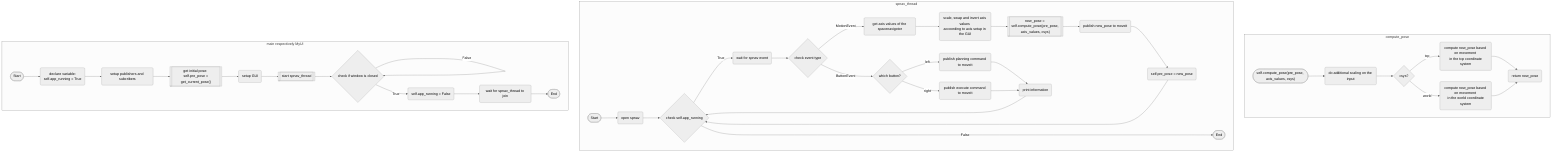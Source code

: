 %%{init: {'theme':'neutral'}}%%
flowchart TD
    subgraph sg_cp [compute_pose]
        cp_start(["self.compute_pose(pre_pose, axis_values, csys)"]) --> cp_scale(do additional scaling on the input)
        cp_scale --> cp_csys{csys?}
        cp_csys -- tcp --> cp_tcp(compute new_pose based on movement \n in the tcp coordinate system)
        cp_csys -- world --> cp_world(compute new_pose based on movement \n in the world coordinate system)
        cp_tcp --> cpend(return new_pose)
        cp_world --> cpend
    end
    
    subgraph sg_spnav [spnav_thread]
        spnav_start([Start]) --> spnav_open(open spnav)
        spnav_open --> spnav_keep_alive{check self.app_running}
        spnav_keep_alive -- True --> spnav_get_event(wait for spnav event)
            spnav_get_event --> spnav_check_event_type{check event type}
            spnav_check_event_type -- MotionEvent --> spnav_process_motion_1(get axis values of the spacenavigotor)
                spnav_process_motion_1 --> spnav_process_motion_2(scale, swap and invert axis values \naccoording to axis setup in the GUI)
                spnav_process_motion_2 --> spnav_process_motion_3[["new_pose = self.compute_pose(pre_pose, axis_values, csys)"]]
                spnav_process_motion_3 --> spnav_process_motion_4(publish new_pose to moveit)
                spnav_process_motion_4 --> spnav_process_motion_5(self.pre_pose = new_pose)
                spnav_process_motion_5 --> spnav_keep_alive
            spnav_check_event_type -- ButtonEvent --> spnav_button1{which button?}
                spnav_button1 -->|left|spnav_button_plan(publish planning command to moveit)
                spnav_button1 -- right --> spnav_button_execute(publish execute command to moveit)
                spnav_button_plan --> spnav_button_print(print information)
                spnav_button_execute --> spnav_button_print
                spnav_button_print --> spnav_keep_alive
        spnav_keep_alive -- False ---------> spnavend([End])
    end
    subgraph sg_main [main respectively MyUI]
        A([Start]) --> A1(declare variable: \n self.app_running = True)
        A1 --> B(setup publishers and subcribers)
        B --> C[["get initial pose: \n self.pre_pose = get_current_pose()"]]
        C --> D(setup GUI)
        D --> E[[start spnav_thread]]
        E --> F{check if window is closed}
        F -- False --> F
        F -- True --> G(self.app_running = False)
        G --> G1(wait for spnav_thread to join)
        G1 --> H([End])
    end
    %%E -.-> spnav_start
    %%G -.-> spnav_keep_alive
    %%spnavend -.-> G1
    %%spnav_process_motion_5 -.-> cp_start
    %%cpend -.-> spnav_process_motion_5